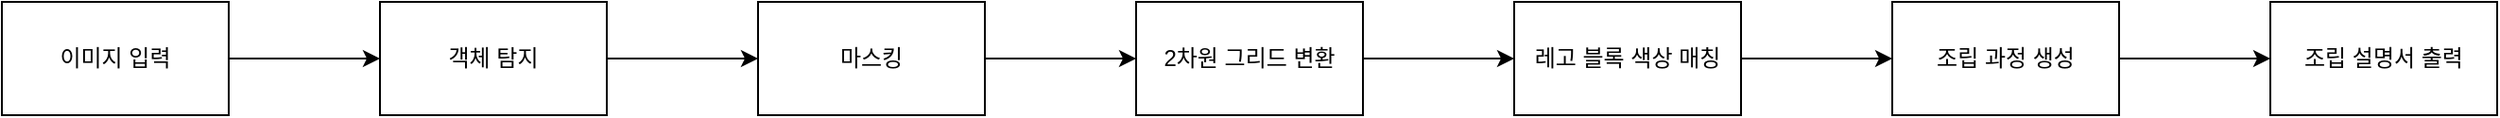 <mxfile version="21.3.5" type="device">
  <diagram name="페이지-1" id="TuyBTy-3PDzEOKKOlznF">
    <mxGraphModel dx="3193" dy="689" grid="1" gridSize="10" guides="1" tooltips="1" connect="1" arrows="1" fold="1" page="1" pageScale="1" pageWidth="827" pageHeight="1169" math="0" shadow="0">
      <root>
        <mxCell id="0" />
        <mxCell id="1" parent="0" />
        <mxCell id="yyDFMaXdAM7MR15mIWiq-1" value="이미지 입력" style="rounded=0;whiteSpace=wrap;html=1;" parent="1" vertex="1">
          <mxGeometry x="-2000" y="250" width="120" height="60" as="geometry" />
        </mxCell>
        <mxCell id="VtcBXivOY4kHjfIVGj7e-1" value="객체 탐지" style="rounded=0;whiteSpace=wrap;html=1;" vertex="1" parent="1">
          <mxGeometry x="-1800" y="250" width="120" height="60" as="geometry" />
        </mxCell>
        <mxCell id="VtcBXivOY4kHjfIVGj7e-2" value="마스킹" style="rounded=0;whiteSpace=wrap;html=1;" vertex="1" parent="1">
          <mxGeometry x="-1600" y="250" width="120" height="60" as="geometry" />
        </mxCell>
        <mxCell id="VtcBXivOY4kHjfIVGj7e-3" value="2차원 그리드 변환" style="rounded=0;whiteSpace=wrap;html=1;" vertex="1" parent="1">
          <mxGeometry x="-1400" y="250" width="120" height="60" as="geometry" />
        </mxCell>
        <mxCell id="VtcBXivOY4kHjfIVGj7e-4" value="레고 블록 색상 매칭" style="rounded=0;whiteSpace=wrap;html=1;" vertex="1" parent="1">
          <mxGeometry x="-1200" y="250" width="120" height="60" as="geometry" />
        </mxCell>
        <mxCell id="VtcBXivOY4kHjfIVGj7e-5" value="조립 과정 생성" style="rounded=0;whiteSpace=wrap;html=1;" vertex="1" parent="1">
          <mxGeometry x="-1000" y="250" width="120" height="60" as="geometry" />
        </mxCell>
        <mxCell id="VtcBXivOY4kHjfIVGj7e-6" value="조립 설명서 출력" style="rounded=0;whiteSpace=wrap;html=1;" vertex="1" parent="1">
          <mxGeometry x="-800" y="250" width="120" height="60" as="geometry" />
        </mxCell>
        <mxCell id="VtcBXivOY4kHjfIVGj7e-7" value="" style="endArrow=classic;html=1;rounded=0;exitX=1;exitY=0.5;exitDx=0;exitDy=0;entryX=0;entryY=0.5;entryDx=0;entryDy=0;" edge="1" parent="1" source="yyDFMaXdAM7MR15mIWiq-1" target="VtcBXivOY4kHjfIVGj7e-1">
          <mxGeometry width="50" height="50" relative="1" as="geometry">
            <mxPoint x="-1860" y="380" as="sourcePoint" />
            <mxPoint x="-1810" y="330" as="targetPoint" />
          </mxGeometry>
        </mxCell>
        <mxCell id="VtcBXivOY4kHjfIVGj7e-8" value="" style="endArrow=classic;html=1;rounded=0;exitX=1;exitY=0.5;exitDx=0;exitDy=0;entryX=0;entryY=0.5;entryDx=0;entryDy=0;" edge="1" parent="1" source="VtcBXivOY4kHjfIVGj7e-1" target="VtcBXivOY4kHjfIVGj7e-2">
          <mxGeometry width="50" height="50" relative="1" as="geometry">
            <mxPoint x="-1860" y="380" as="sourcePoint" />
            <mxPoint x="-1810" y="330" as="targetPoint" />
          </mxGeometry>
        </mxCell>
        <mxCell id="VtcBXivOY4kHjfIVGj7e-9" value="" style="endArrow=classic;html=1;rounded=0;exitX=1;exitY=0.5;exitDx=0;exitDy=0;entryX=0;entryY=0.5;entryDx=0;entryDy=0;" edge="1" parent="1" source="VtcBXivOY4kHjfIVGj7e-2" target="VtcBXivOY4kHjfIVGj7e-3">
          <mxGeometry width="50" height="50" relative="1" as="geometry">
            <mxPoint x="-1580" y="380" as="sourcePoint" />
            <mxPoint x="-1530" y="330" as="targetPoint" />
          </mxGeometry>
        </mxCell>
        <mxCell id="VtcBXivOY4kHjfIVGj7e-10" value="" style="endArrow=classic;html=1;rounded=0;exitX=1;exitY=0.5;exitDx=0;exitDy=0;entryX=0;entryY=0.5;entryDx=0;entryDy=0;" edge="1" parent="1" source="VtcBXivOY4kHjfIVGj7e-3" target="VtcBXivOY4kHjfIVGj7e-4">
          <mxGeometry width="50" height="50" relative="1" as="geometry">
            <mxPoint x="-1580" y="380" as="sourcePoint" />
            <mxPoint x="-1530" y="330" as="targetPoint" />
          </mxGeometry>
        </mxCell>
        <mxCell id="VtcBXivOY4kHjfIVGj7e-11" value="" style="endArrow=classic;html=1;rounded=0;exitX=1;exitY=0.5;exitDx=0;exitDy=0;entryX=0;entryY=0.5;entryDx=0;entryDy=0;" edge="1" parent="1" source="VtcBXivOY4kHjfIVGj7e-4" target="VtcBXivOY4kHjfIVGj7e-5">
          <mxGeometry width="50" height="50" relative="1" as="geometry">
            <mxPoint x="-1180" y="380" as="sourcePoint" />
            <mxPoint x="-1130" y="330" as="targetPoint" />
          </mxGeometry>
        </mxCell>
        <mxCell id="VtcBXivOY4kHjfIVGj7e-12" value="" style="endArrow=classic;html=1;rounded=0;exitX=1;exitY=0.5;exitDx=0;exitDy=0;entryX=0;entryY=0.5;entryDx=0;entryDy=0;" edge="1" parent="1" source="VtcBXivOY4kHjfIVGj7e-5" target="VtcBXivOY4kHjfIVGj7e-6">
          <mxGeometry width="50" height="50" relative="1" as="geometry">
            <mxPoint x="-1180" y="380" as="sourcePoint" />
            <mxPoint x="-1130" y="330" as="targetPoint" />
          </mxGeometry>
        </mxCell>
      </root>
    </mxGraphModel>
  </diagram>
</mxfile>

